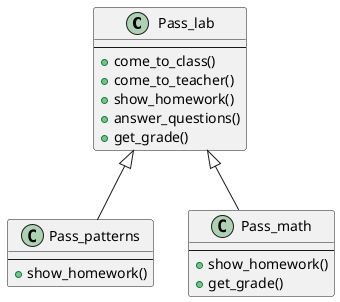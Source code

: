 @startuml
'https://plantuml.com/sequence-diagram
Class Pass_lab
 {
 --
      +come_to_class()
      +come_to_teacher()
      +show_homework()
      +answer_questions()
      +get_grade()
  }

Class Pass_patterns extends Pass_lab
{
--
+show_homework()
}

Class Pass_math extends Pass_lab
{
--
+show_homework()
+get_grade()
}
@enduml